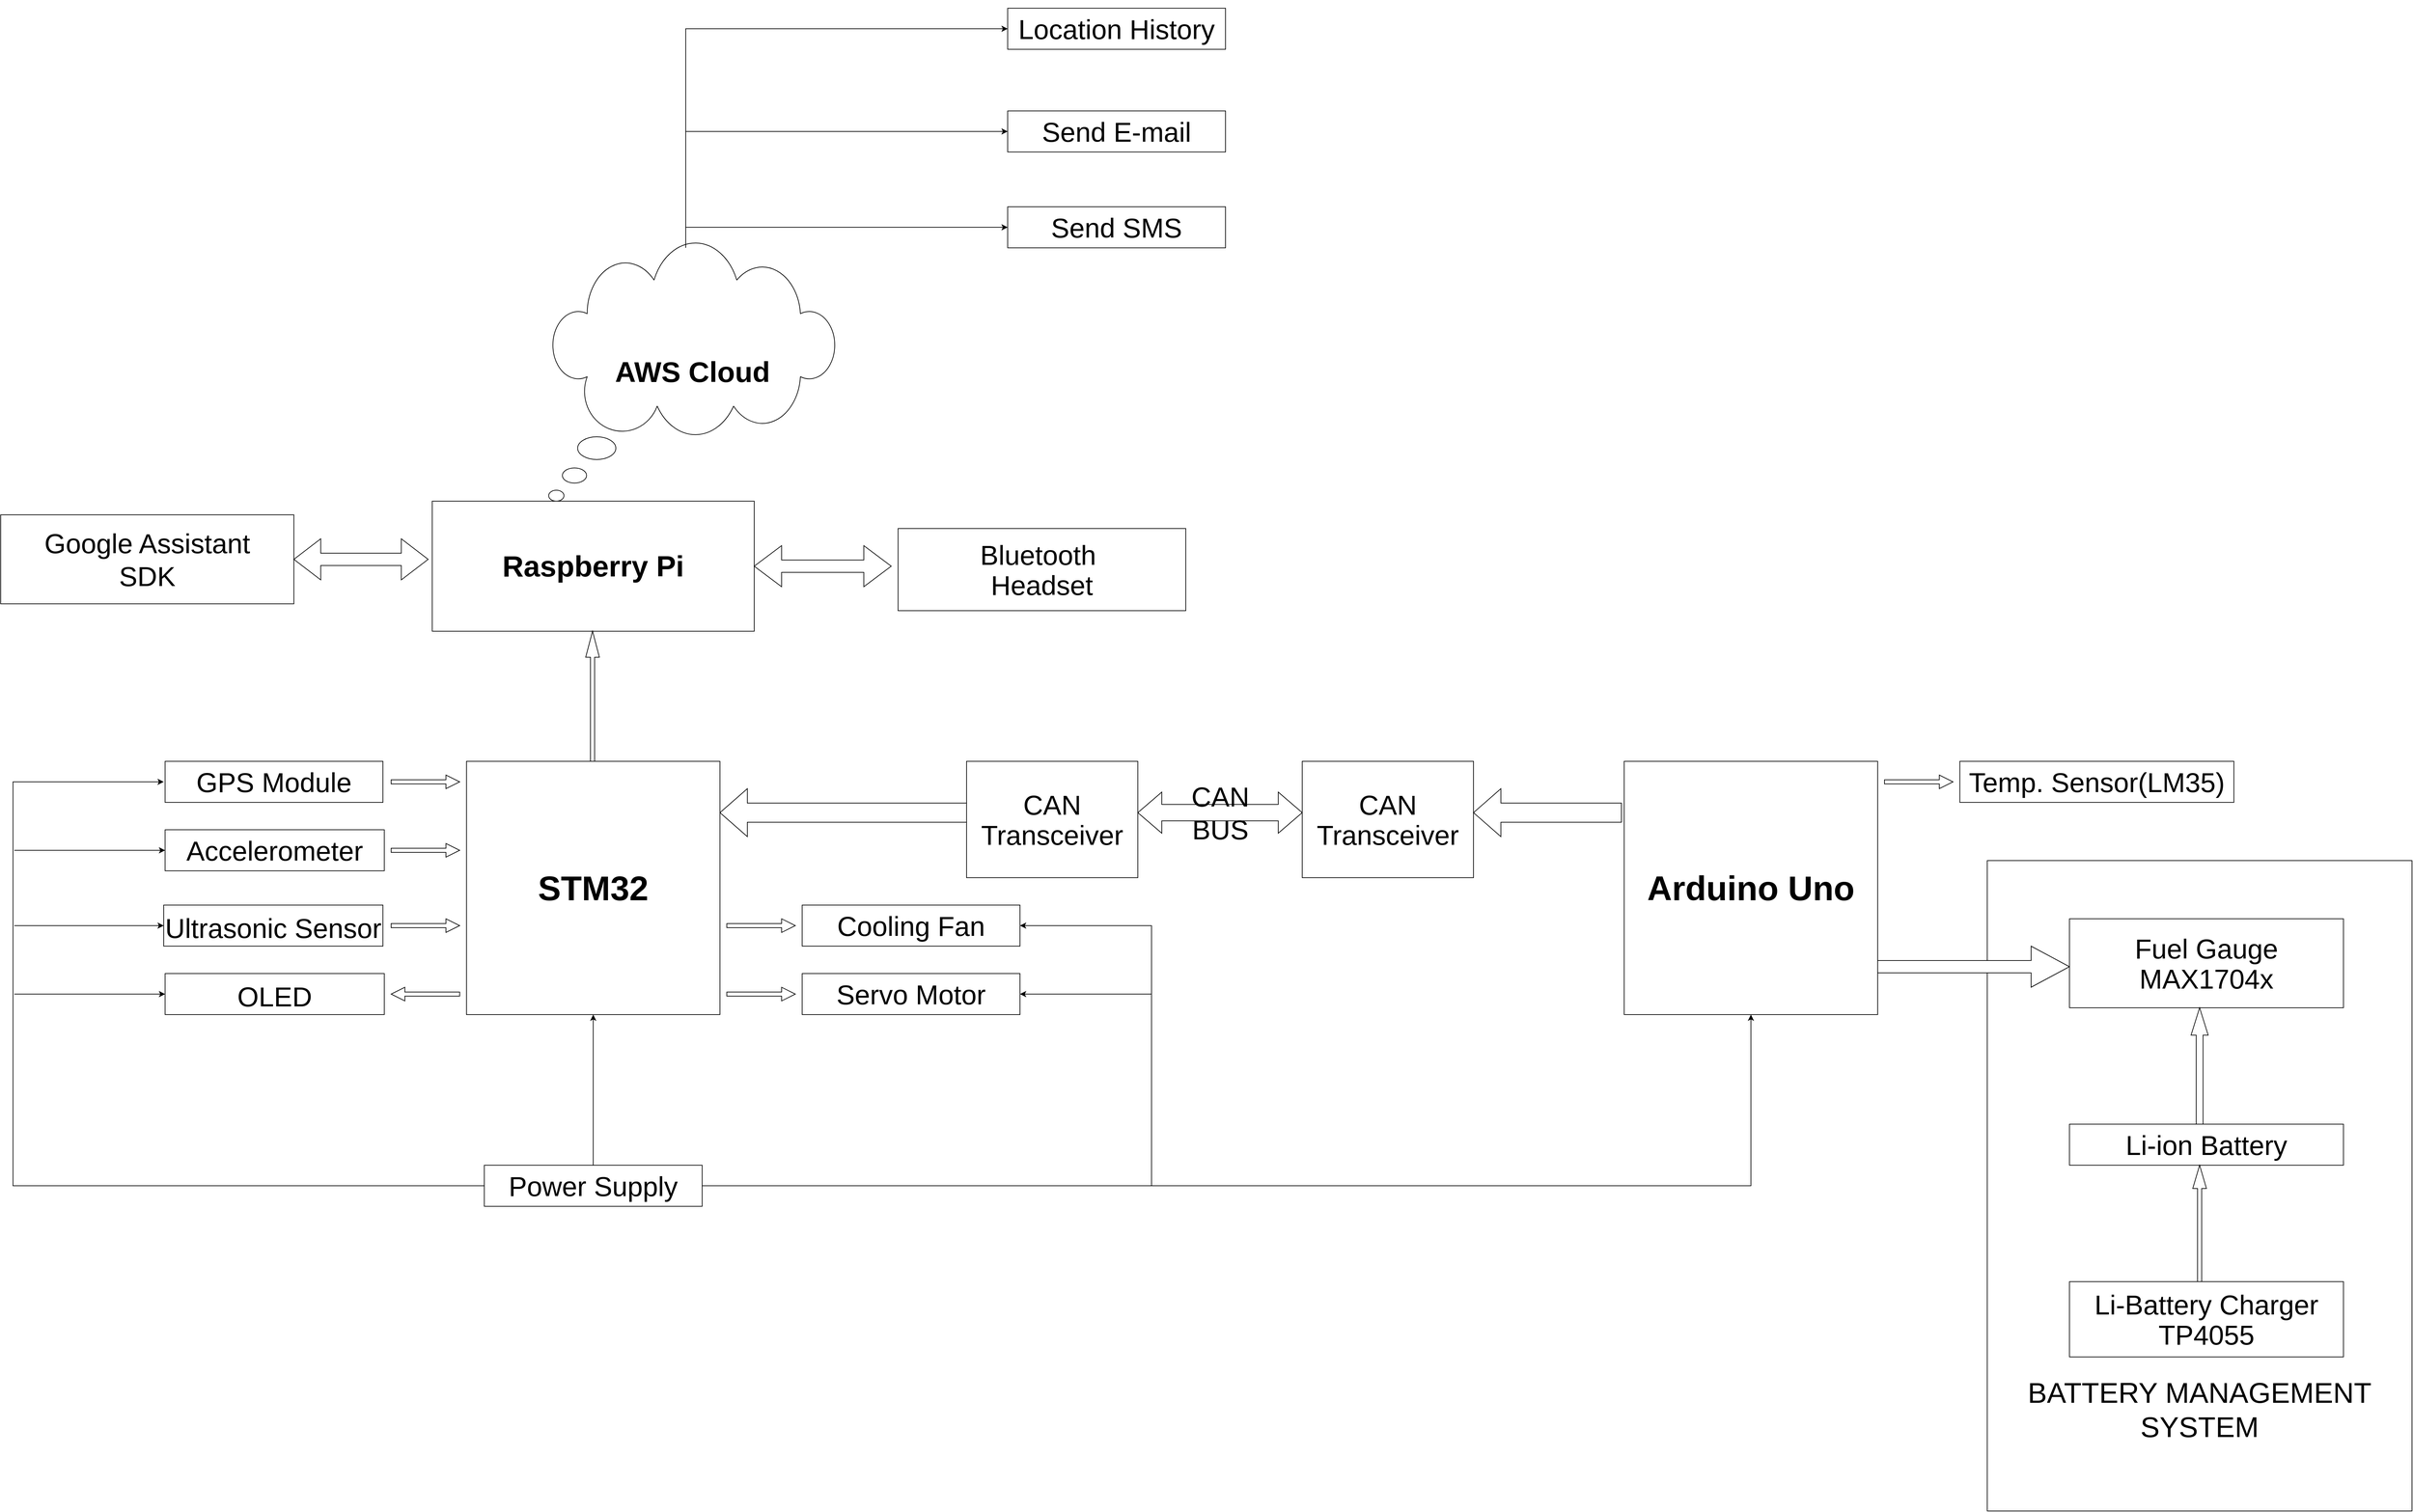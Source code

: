 <mxfile version="15.5.8" type="device"><diagram id="lBMKloHSs5TFWKUTLGJN" name="Page-1"><mxGraphModel dx="7747" dy="4816" grid="0" gridSize="10" guides="1" tooltips="1" connect="1" arrows="1" fold="1" page="1" pageScale="1" pageWidth="827" pageHeight="1169" math="0" shadow="0"><root><mxCell id="0"/><mxCell id="1" parent="0"/><mxCell id="2b1hr_g2rNqhd_oZm8np-2" value="&lt;font size=&quot;1&quot;&gt;&lt;b style=&quot;font-size: 50px&quot;&gt;STM32&lt;/b&gt;&lt;/font&gt;" style="whiteSpace=wrap;html=1;aspect=fixed;" vertex="1" parent="1"><mxGeometry x="240" y="20" width="370" height="370" as="geometry"/></mxCell><mxCell id="2b1hr_g2rNqhd_oZm8np-3" value="&lt;p style=&quot;line-height: 0.1; font-size: 40px;&quot;&gt;GPS Module&lt;/p&gt;" style="rounded=0;whiteSpace=wrap;html=1;fontSize=40;" vertex="1" parent="1"><mxGeometry x="-200" y="20" width="318" height="60" as="geometry"/></mxCell><mxCell id="2b1hr_g2rNqhd_oZm8np-8" value="" style="shape=singleArrow;whiteSpace=wrap;html=1;fontSize=17;" vertex="1" parent="1"><mxGeometry x="620" y="350" width="100" height="20" as="geometry"/></mxCell><mxCell id="2b1hr_g2rNqhd_oZm8np-9" value="" style="shape=singleArrow;whiteSpace=wrap;html=1;fontSize=17;" vertex="1" parent="1"><mxGeometry x="130" y="40" width="100" height="20" as="geometry"/></mxCell><mxCell id="2b1hr_g2rNqhd_oZm8np-10" value="" style="shape=singleArrow;whiteSpace=wrap;html=1;fontSize=17;" vertex="1" parent="1"><mxGeometry x="620" y="250" width="100" height="20" as="geometry"/></mxCell><mxCell id="2b1hr_g2rNqhd_oZm8np-12" value="" style="shape=singleArrow;whiteSpace=wrap;html=1;fontSize=17;" vertex="1" parent="1"><mxGeometry x="130" y="250" width="100" height="20" as="geometry"/></mxCell><mxCell id="2b1hr_g2rNqhd_oZm8np-13" value="" style="shape=singleArrow;whiteSpace=wrap;html=1;fontSize=17;" vertex="1" parent="1"><mxGeometry x="130" y="140" width="100" height="20" as="geometry"/></mxCell><mxCell id="2b1hr_g2rNqhd_oZm8np-14" value="" style="shape=singleArrow;whiteSpace=wrap;html=1;fontSize=17;direction=west;" vertex="1" parent="1"><mxGeometry x="130" y="350" width="100" height="20" as="geometry"/></mxCell><mxCell id="2b1hr_g2rNqhd_oZm8np-15" value="Accelerometer" style="rounded=0;whiteSpace=wrap;html=1;fontSize=40;" vertex="1" parent="1"><mxGeometry x="-200" y="120" width="320" height="60" as="geometry"/></mxCell><mxCell id="2b1hr_g2rNqhd_oZm8np-16" value="&lt;font style=&quot;font-size: 40px&quot;&gt;Ultrasonic Sensor&lt;/font&gt;" style="rounded=0;whiteSpace=wrap;html=1;fontSize=50;" vertex="1" parent="1"><mxGeometry x="-202" y="230" width="320" height="60" as="geometry"/></mxCell><mxCell id="2b1hr_g2rNqhd_oZm8np-17" value="&lt;font style=&quot;font-size: 40px&quot;&gt;OLED&lt;/font&gt;" style="rounded=0;whiteSpace=wrap;html=1;fontSize=50;" vertex="1" parent="1"><mxGeometry x="-200" y="330" width="320" height="60" as="geometry"/></mxCell><mxCell id="2b1hr_g2rNqhd_oZm8np-19" value="&lt;p style=&quot;line-height: 0.1 ; font-size: 40px&quot;&gt;Servo Motor&lt;/p&gt;" style="rounded=0;whiteSpace=wrap;html=1;fontSize=40;" vertex="1" parent="1"><mxGeometry x="730" y="330" width="318" height="60" as="geometry"/></mxCell><mxCell id="2b1hr_g2rNqhd_oZm8np-20" value="&lt;p style=&quot;line-height: 0.1 ; font-size: 40px&quot;&gt;Cooling Fan&lt;/p&gt;" style="rounded=0;whiteSpace=wrap;html=1;fontSize=40;" vertex="1" parent="1"><mxGeometry x="730" y="230" width="318" height="60" as="geometry"/></mxCell><mxCell id="2b1hr_g2rNqhd_oZm8np-22" value="&lt;p style=&quot;line-height: 0.1 ; font-size: 40px&quot;&gt;CAN&lt;/p&gt;&lt;p style=&quot;line-height: 0.1&quot;&gt;Transceiver&lt;br&gt;&lt;/p&gt;" style="rounded=0;whiteSpace=wrap;html=1;fontSize=40;" vertex="1" parent="1"><mxGeometry x="970" y="20" width="250" height="170" as="geometry"/></mxCell><mxCell id="2b1hr_g2rNqhd_oZm8np-25" value="Google Assistant&lt;br&gt;SDK" style="rounded=0;whiteSpace=wrap;html=1;fontSize=40;" vertex="1" parent="1"><mxGeometry x="-440" y="-340" width="428" height="130" as="geometry"/></mxCell><mxCell id="2b1hr_g2rNqhd_oZm8np-27" value="&lt;p style=&quot;line-height: 0.1 ; font-size: 40px&quot;&gt;Power Supply&lt;/p&gt;" style="rounded=0;whiteSpace=wrap;html=1;fontSize=40;" vertex="1" parent="1"><mxGeometry x="266" y="610" width="318" height="60" as="geometry"/></mxCell><mxCell id="2b1hr_g2rNqhd_oZm8np-28" value="&lt;p style=&quot;line-height: 0.1 ; font-size: 40px&quot;&gt;Temp. Sensor(LM35)&lt;/p&gt;" style="rounded=0;whiteSpace=wrap;html=1;fontSize=40;" vertex="1" parent="1"><mxGeometry x="2420" y="20" width="400" height="60" as="geometry"/></mxCell><mxCell id="2b1hr_g2rNqhd_oZm8np-29" value="&lt;p style=&quot;line-height: 0.1&quot;&gt;&lt;b&gt;&lt;font style=&quot;font-size: 43px&quot;&gt;Raspberry Pi&lt;/font&gt;&lt;/b&gt;&lt;/p&gt;" style="rounded=0;whiteSpace=wrap;html=1;fontSize=40;" vertex="1" parent="1"><mxGeometry x="190" y="-360" width="470" height="190" as="geometry"/></mxCell><mxCell id="2b1hr_g2rNqhd_oZm8np-30" value="&lt;p style=&quot;line-height: 0.1 ; font-size: 40px&quot;&gt;Send SMS&lt;/p&gt;" style="rounded=0;whiteSpace=wrap;html=1;fontSize=40;" vertex="1" parent="1"><mxGeometry x="1030" y="-790" width="318" height="60" as="geometry"/></mxCell><mxCell id="2b1hr_g2rNqhd_oZm8np-33" value="&lt;p style=&quot;line-height: 0.1 ; font-size: 40px&quot;&gt;Bluetooth&amp;nbsp;&lt;/p&gt;&lt;p style=&quot;line-height: 0.1 ; font-size: 40px&quot;&gt;Headset&lt;/p&gt;" style="rounded=0;whiteSpace=wrap;html=1;fontSize=40;" vertex="1" parent="1"><mxGeometry x="870" y="-320" width="420" height="120" as="geometry"/></mxCell><mxCell id="2b1hr_g2rNqhd_oZm8np-34" value="&lt;p style=&quot;line-height: 0.1 ; font-size: 40px&quot;&gt;Send E-mail&lt;/p&gt;" style="rounded=0;whiteSpace=wrap;html=1;fontSize=40;" vertex="1" parent="1"><mxGeometry x="1030" y="-930" width="318" height="60" as="geometry"/></mxCell><mxCell id="2b1hr_g2rNqhd_oZm8np-35" value="" style="edgeStyle=elbowEdgeStyle;elbow=vertical;endArrow=classic;html=1;rounded=0;fontSize=40;entryX=0.5;entryY=1;entryDx=0;entryDy=0;" edge="1" parent="1" source="2b1hr_g2rNqhd_oZm8np-27" target="2b1hr_g2rNqhd_oZm8np-2"><mxGeometry width="50" height="50" relative="1" as="geometry"><mxPoint x="400" y="580" as="sourcePoint"/><mxPoint x="450" y="530" as="targetPoint"/></mxGeometry></mxCell><mxCell id="2b1hr_g2rNqhd_oZm8np-36" value="" style="edgeStyle=elbowEdgeStyle;elbow=horizontal;endArrow=classic;html=1;rounded=0;fontSize=40;exitX=0;exitY=0.5;exitDx=0;exitDy=0;" edge="1" parent="1" source="2b1hr_g2rNqhd_oZm8np-27"><mxGeometry width="50" height="50" relative="1" as="geometry"><mxPoint x="-252" y="100" as="sourcePoint"/><mxPoint x="-202" y="50" as="targetPoint"/><Array as="points"><mxPoint x="-422" y="90"/></Array></mxGeometry></mxCell><mxCell id="2b1hr_g2rNqhd_oZm8np-37" value="" style="endArrow=classic;html=1;rounded=0;fontSize=40;" edge="1" parent="1"><mxGeometry width="50" height="50" relative="1" as="geometry"><mxPoint x="-420" y="150" as="sourcePoint"/><mxPoint x="-200" y="150" as="targetPoint"/><Array as="points"><mxPoint x="-290" y="150"/></Array></mxGeometry></mxCell><mxCell id="2b1hr_g2rNqhd_oZm8np-38" value="" style="endArrow=classic;html=1;rounded=0;fontSize=40;entryX=0;entryY=0.5;entryDx=0;entryDy=0;" edge="1" parent="1" target="2b1hr_g2rNqhd_oZm8np-16"><mxGeometry width="50" height="50" relative="1" as="geometry"><mxPoint x="-420" y="260" as="sourcePoint"/><mxPoint x="-240" y="160" as="targetPoint"/></mxGeometry></mxCell><mxCell id="2b1hr_g2rNqhd_oZm8np-39" value="" style="endArrow=classic;html=1;rounded=0;fontSize=40;entryX=0;entryY=0.667;entryDx=0;entryDy=0;entryPerimeter=0;" edge="1" parent="1"><mxGeometry width="50" height="50" relative="1" as="geometry"><mxPoint x="-420" y="360" as="sourcePoint"/><mxPoint x="-200" y="360.02" as="targetPoint"/></mxGeometry></mxCell><mxCell id="2b1hr_g2rNqhd_oZm8np-43" value="" style="edgeStyle=elbowEdgeStyle;elbow=horizontal;endArrow=classic;html=1;rounded=0;fontSize=40;" edge="1" parent="1" target="2b1hr_g2rNqhd_oZm8np-20"><mxGeometry width="50" height="50" relative="1" as="geometry"><mxPoint x="584" y="640" as="sourcePoint"/><mxPoint x="1050" y="260" as="targetPoint"/><Array as="points"><mxPoint x="1240" y="450"/></Array></mxGeometry></mxCell><mxCell id="2b1hr_g2rNqhd_oZm8np-44" value="" style="endArrow=classic;html=1;rounded=0;fontSize=40;entryX=1;entryY=0.5;entryDx=0;entryDy=0;" edge="1" parent="1" target="2b1hr_g2rNqhd_oZm8np-19"><mxGeometry width="50" height="50" relative="1" as="geometry"><mxPoint x="1240" y="360" as="sourcePoint"/><mxPoint x="1110" y="390" as="targetPoint"/></mxGeometry></mxCell><mxCell id="2b1hr_g2rNqhd_oZm8np-45" value="&lt;p style=&quot;line-height: 0.1 ; font-size: 40px&quot;&gt;CAN&lt;/p&gt;&lt;p style=&quot;line-height: 0.1&quot;&gt;Transceiver&lt;br&gt;&lt;/p&gt;" style="rounded=0;whiteSpace=wrap;html=1;fontSize=40;" vertex="1" parent="1"><mxGeometry x="1460" y="20" width="250" height="170" as="geometry"/></mxCell><mxCell id="2b1hr_g2rNqhd_oZm8np-46" value="&lt;font size=&quot;1&quot;&gt;&lt;b style=&quot;font-size: 50px&quot;&gt;Arduino Uno&lt;/b&gt;&lt;/font&gt;" style="whiteSpace=wrap;html=1;aspect=fixed;" vertex="1" parent="1"><mxGeometry x="1930" y="20" width="370" height="370" as="geometry"/></mxCell><mxCell id="2b1hr_g2rNqhd_oZm8np-47" value="" style="shape=singleArrow;whiteSpace=wrap;html=1;fontSize=17;" vertex="1" parent="1"><mxGeometry x="2310" y="40" width="100" height="20" as="geometry"/></mxCell><mxCell id="2b1hr_g2rNqhd_oZm8np-50" value="" style="shape=singleArrow;whiteSpace=wrap;html=1;fontSize=17;direction=north;" vertex="1" parent="1"><mxGeometry x="414" y="-170" width="20" height="190" as="geometry"/></mxCell><mxCell id="2b1hr_g2rNqhd_oZm8np-58" value="" style="html=1;shadow=0;dashed=0;align=center;verticalAlign=middle;shape=mxgraph.arrows2.arrow;dy=0.6;dx=40;flipH=1;notch=0;fontSize=40;" vertex="1" parent="1"><mxGeometry x="1710" y="60" width="216" height="70" as="geometry"/></mxCell><mxCell id="2b1hr_g2rNqhd_oZm8np-60" value="" style="html=1;shadow=0;dashed=0;align=center;verticalAlign=middle;shape=mxgraph.arrows2.arrow;dy=0.6;dx=40;flipH=1;notch=0;fontSize=40;" vertex="1" parent="1"><mxGeometry x="610" y="60" width="360" height="70" as="geometry"/></mxCell><mxCell id="2b1hr_g2rNqhd_oZm8np-62" value="CAN&lt;br&gt;BUS" style="html=1;shadow=0;dashed=0;align=center;verticalAlign=middle;shape=mxgraph.arrows2.twoWayArrow;dy=0.6;dx=35;fontSize=40;" vertex="1" parent="1"><mxGeometry x="1220" y="65" width="240" height="60" as="geometry"/></mxCell><mxCell id="2b1hr_g2rNqhd_oZm8np-63" value="" style="edgeStyle=elbowEdgeStyle;elbow=vertical;endArrow=classic;html=1;rounded=0;fontSize=40;entryX=0.5;entryY=1;entryDx=0;entryDy=0;" edge="1" parent="1" target="2b1hr_g2rNqhd_oZm8np-46"><mxGeometry width="50" height="50" relative="1" as="geometry"><mxPoint x="1240" y="630" as="sourcePoint"/><mxPoint x="1450" y="350" as="targetPoint"/><Array as="points"><mxPoint x="1860" y="640"/><mxPoint x="2100" y="630"/></Array></mxGeometry></mxCell><mxCell id="2b1hr_g2rNqhd_oZm8np-64" value="&lt;font style=&quot;font-size: 42px&quot;&gt;&lt;b&gt;AWS Cloud&lt;/b&gt;&lt;/font&gt;" style="whiteSpace=wrap;html=1;shape=mxgraph.basic.cloud_callout;fontSize=40;" vertex="1" parent="1"><mxGeometry x="360" y="-737" width="420" height="377" as="geometry"/></mxCell><mxCell id="2b1hr_g2rNqhd_oZm8np-70" value="&lt;br&gt;&lt;br&gt;&lt;br&gt;&lt;br&gt;&lt;br&gt;&lt;br&gt;&lt;br&gt;&lt;br&gt;&lt;br&gt;&lt;br&gt;&lt;br&gt;&lt;br&gt;&lt;br&gt;BATTERY MANAGEMENT&lt;br&gt;SYSTEM" style="rounded=0;whiteSpace=wrap;html=1;fontSize=42;" vertex="1" parent="1"><mxGeometry x="2460" y="165" width="620" height="950" as="geometry"/></mxCell><mxCell id="2b1hr_g2rNqhd_oZm8np-71" value="&lt;p style=&quot;line-height: 0.1 ; font-size: 40px&quot;&gt;Li-ion Battery&lt;/p&gt;" style="rounded=0;whiteSpace=wrap;html=1;fontSize=40;" vertex="1" parent="1"><mxGeometry x="2580" y="550" width="400" height="60" as="geometry"/></mxCell><mxCell id="2b1hr_g2rNqhd_oZm8np-72" value="&lt;p style=&quot;line-height: 0.1 ; font-size: 40px&quot;&gt;Li-Battery Charger&lt;/p&gt;&lt;p style=&quot;line-height: 0.1 ; font-size: 40px&quot;&gt;TP4055&lt;/p&gt;" style="rounded=0;whiteSpace=wrap;html=1;fontSize=40;" vertex="1" parent="1"><mxGeometry x="2580" y="780" width="400" height="110" as="geometry"/></mxCell><mxCell id="2b1hr_g2rNqhd_oZm8np-73" value="&lt;p style=&quot;line-height: 0.1 ; font-size: 40px&quot;&gt;Fuel Gauge&lt;/p&gt;&lt;p style=&quot;line-height: 0.1 ; font-size: 40px&quot;&gt;MAX1704x&lt;/p&gt;" style="rounded=0;whiteSpace=wrap;html=1;fontSize=40;" vertex="1" parent="1"><mxGeometry x="2580" y="250" width="400" height="130" as="geometry"/></mxCell><mxCell id="2b1hr_g2rNqhd_oZm8np-74" value="" style="shape=singleArrow;whiteSpace=wrap;html=1;fontSize=17;direction=north;" vertex="1" parent="1"><mxGeometry x="2760" y="610" width="20" height="170" as="geometry"/></mxCell><mxCell id="2b1hr_g2rNqhd_oZm8np-75" value="" style="html=1;shadow=0;dashed=0;align=center;verticalAlign=middle;shape=mxgraph.arrows2.arrow;dy=0.6;dx=40;direction=north;notch=0;fontSize=40;" vertex="1" parent="1"><mxGeometry x="2757.5" y="380" width="25" height="170" as="geometry"/></mxCell><mxCell id="2b1hr_g2rNqhd_oZm8np-81" value="" style="shape=singleArrow;whiteSpace=wrap;html=1;fontSize=42;" vertex="1" parent="1"><mxGeometry x="2300" y="290" width="280" height="60" as="geometry"/></mxCell><mxCell id="2b1hr_g2rNqhd_oZm8np-85" value="" style="shape=doubleArrow;whiteSpace=wrap;html=1;fontSize=42;" vertex="1" parent="1"><mxGeometry x="660" y="-295" width="200" height="60" as="geometry"/></mxCell><mxCell id="2b1hr_g2rNqhd_oZm8np-86" value="" style="shape=doubleArrow;whiteSpace=wrap;html=1;fontSize=42;" vertex="1" parent="1"><mxGeometry x="-12" y="-305" width="196" height="60" as="geometry"/></mxCell><mxCell id="2b1hr_g2rNqhd_oZm8np-88" value="" style="edgeStyle=elbowEdgeStyle;elbow=vertical;endArrow=classic;html=1;rounded=0;fontSize=43;entryX=0;entryY=0.5;entryDx=0;entryDy=0;" edge="1" parent="1" target="2b1hr_g2rNqhd_oZm8np-34"><mxGeometry width="50" height="50" relative="1" as="geometry"><mxPoint x="560" y="-730" as="sourcePoint"/><mxPoint x="610" y="-780" as="targetPoint"/><Array as="points"><mxPoint x="610" y="-900"/></Array></mxGeometry></mxCell><mxCell id="2b1hr_g2rNqhd_oZm8np-89" value="" style="edgeStyle=segmentEdgeStyle;endArrow=classic;html=1;rounded=0;fontSize=43;" edge="1" parent="1"><mxGeometry width="50" height="50" relative="1" as="geometry"><mxPoint x="560" y="-750" as="sourcePoint"/><mxPoint x="1030" y="-760" as="targetPoint"/><Array as="points"><mxPoint x="560" y="-760"/></Array></mxGeometry></mxCell><mxCell id="2b1hr_g2rNqhd_oZm8np-90" value="&lt;p style=&quot;line-height: 0.1 ; font-size: 40px&quot;&gt;Location History&lt;/p&gt;" style="rounded=0;whiteSpace=wrap;html=1;fontSize=40;" vertex="1" parent="1"><mxGeometry x="1030" y="-1080" width="318" height="60" as="geometry"/></mxCell><mxCell id="2b1hr_g2rNqhd_oZm8np-94" value="" style="edgeStyle=segmentEdgeStyle;endArrow=classic;html=1;rounded=0;fontSize=43;entryX=0;entryY=0.5;entryDx=0;entryDy=0;" edge="1" parent="1" target="2b1hr_g2rNqhd_oZm8np-90"><mxGeometry width="50" height="50" relative="1" as="geometry"><mxPoint x="560" y="-900" as="sourcePoint"/><mxPoint x="630" y="-1050" as="targetPoint"/><Array as="points"><mxPoint x="560" y="-1050"/></Array></mxGeometry></mxCell></root></mxGraphModel></diagram></mxfile>